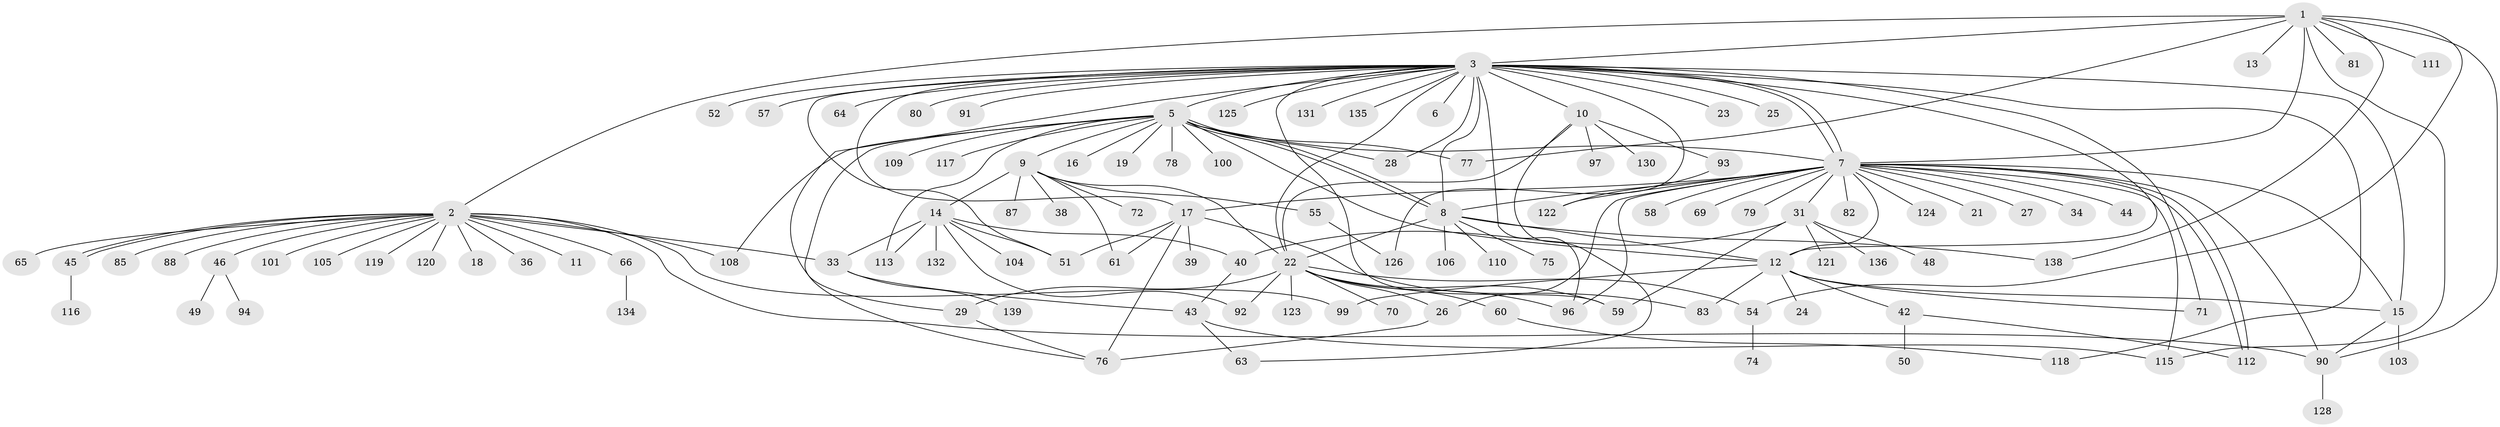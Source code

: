 // original degree distribution, {10: 0.02158273381294964, 17: 0.007194244604316547, 32: 0.007194244604316547, 1: 0.5179856115107914, 18: 0.007194244604316547, 24: 0.007194244604316547, 11: 0.007194244604316547, 5: 0.02158273381294964, 3: 0.1223021582733813, 8: 0.014388489208633094, 7: 0.02877697841726619, 2: 0.18705035971223022, 4: 0.03597122302158273, 6: 0.014388489208633094}
// Generated by graph-tools (version 1.1) at 2025/11/02/27/25 16:11:12]
// undirected, 113 vertices, 164 edges
graph export_dot {
graph [start="1"]
  node [color=gray90,style=filled];
  1 [super="+35"];
  2 [super="+56"];
  3 [super="+4"];
  5 [super="+95"];
  6;
  7 [super="+20"];
  8 [super="+86"];
  9 [super="+98"];
  10 [super="+102"];
  11 [super="+30"];
  12 [super="+41"];
  13;
  14 [super="+47"];
  15 [super="+62"];
  16;
  17 [super="+127"];
  18;
  19 [super="+89"];
  21;
  22 [super="+37"];
  23;
  24;
  25;
  26;
  27;
  28;
  29 [super="+84"];
  31 [super="+32"];
  33 [super="+67"];
  34;
  36;
  38;
  39;
  40 [super="+73"];
  42;
  43;
  44;
  45;
  46;
  48;
  49 [super="+68"];
  50;
  51 [super="+53"];
  52;
  54;
  55;
  57;
  58;
  59;
  60;
  61;
  63 [super="+137"];
  64;
  65;
  66;
  69;
  70 [super="+133"];
  71;
  72;
  74;
  75;
  76;
  77;
  78;
  79 [super="+107"];
  80;
  81;
  82;
  83;
  85;
  87;
  88;
  90 [super="+114"];
  91;
  92;
  93;
  94;
  96 [super="+129"];
  97;
  99;
  100;
  101;
  103;
  104;
  105;
  106;
  108;
  109;
  110;
  111;
  112;
  113;
  115;
  116;
  117;
  118;
  119;
  120;
  121;
  122;
  123;
  124;
  125;
  126;
  128;
  130;
  131;
  132;
  134;
  135;
  136;
  138;
  139;
  1 -- 2;
  1 -- 3;
  1 -- 7 [weight=2];
  1 -- 13;
  1 -- 54;
  1 -- 77;
  1 -- 90;
  1 -- 115;
  1 -- 81;
  1 -- 138;
  1 -- 111;
  2 -- 11 [weight=2];
  2 -- 18;
  2 -- 36;
  2 -- 45;
  2 -- 45;
  2 -- 46;
  2 -- 65;
  2 -- 66;
  2 -- 85;
  2 -- 90;
  2 -- 99;
  2 -- 105;
  2 -- 108;
  2 -- 119;
  2 -- 120;
  2 -- 101;
  2 -- 88;
  2 -- 33;
  3 -- 5;
  3 -- 6;
  3 -- 7 [weight=2];
  3 -- 7;
  3 -- 8;
  3 -- 10;
  3 -- 15 [weight=2];
  3 -- 17;
  3 -- 23;
  3 -- 25;
  3 -- 28;
  3 -- 51;
  3 -- 52;
  3 -- 57;
  3 -- 59;
  3 -- 64;
  3 -- 71;
  3 -- 80;
  3 -- 91;
  3 -- 96;
  3 -- 118;
  3 -- 125;
  3 -- 126;
  3 -- 131;
  3 -- 135;
  3 -- 29;
  3 -- 22;
  3 -- 12;
  5 -- 7;
  5 -- 8;
  5 -- 8;
  5 -- 9;
  5 -- 12;
  5 -- 16;
  5 -- 19;
  5 -- 28;
  5 -- 76;
  5 -- 77;
  5 -- 78;
  5 -- 100;
  5 -- 108;
  5 -- 109;
  5 -- 113;
  5 -- 117;
  7 -- 8;
  7 -- 21;
  7 -- 26;
  7 -- 31 [weight=3];
  7 -- 34;
  7 -- 44;
  7 -- 58;
  7 -- 69;
  7 -- 79;
  7 -- 82;
  7 -- 90;
  7 -- 112;
  7 -- 112;
  7 -- 115;
  7 -- 122;
  7 -- 124;
  7 -- 17;
  7 -- 27;
  7 -- 12 [weight=2];
  7 -- 15;
  7 -- 96;
  8 -- 12;
  8 -- 22;
  8 -- 75;
  8 -- 106;
  8 -- 110;
  8 -- 138;
  9 -- 14;
  9 -- 22;
  9 -- 38;
  9 -- 55;
  9 -- 61;
  9 -- 72;
  9 -- 87;
  10 -- 63;
  10 -- 93;
  10 -- 97;
  10 -- 22;
  10 -- 130;
  12 -- 24;
  12 -- 71;
  12 -- 99;
  12 -- 83;
  12 -- 42;
  12 -- 15;
  14 -- 33;
  14 -- 40;
  14 -- 51;
  14 -- 113;
  14 -- 132;
  14 -- 104;
  14 -- 92;
  15 -- 103;
  15 -- 90;
  17 -- 39;
  17 -- 61;
  17 -- 76;
  17 -- 83;
  17 -- 51;
  22 -- 29;
  22 -- 59;
  22 -- 70;
  22 -- 92;
  22 -- 123;
  22 -- 54;
  22 -- 26;
  22 -- 60;
  22 -- 96;
  26 -- 76;
  29 -- 76;
  31 -- 48;
  31 -- 40;
  31 -- 121;
  31 -- 59;
  31 -- 136;
  33 -- 43;
  33 -- 139;
  40 -- 43;
  42 -- 50;
  42 -- 112;
  43 -- 63;
  43 -- 115;
  45 -- 116;
  46 -- 49;
  46 -- 94;
  54 -- 74;
  55 -- 126;
  60 -- 118;
  66 -- 134;
  90 -- 128;
  93 -- 122;
}
